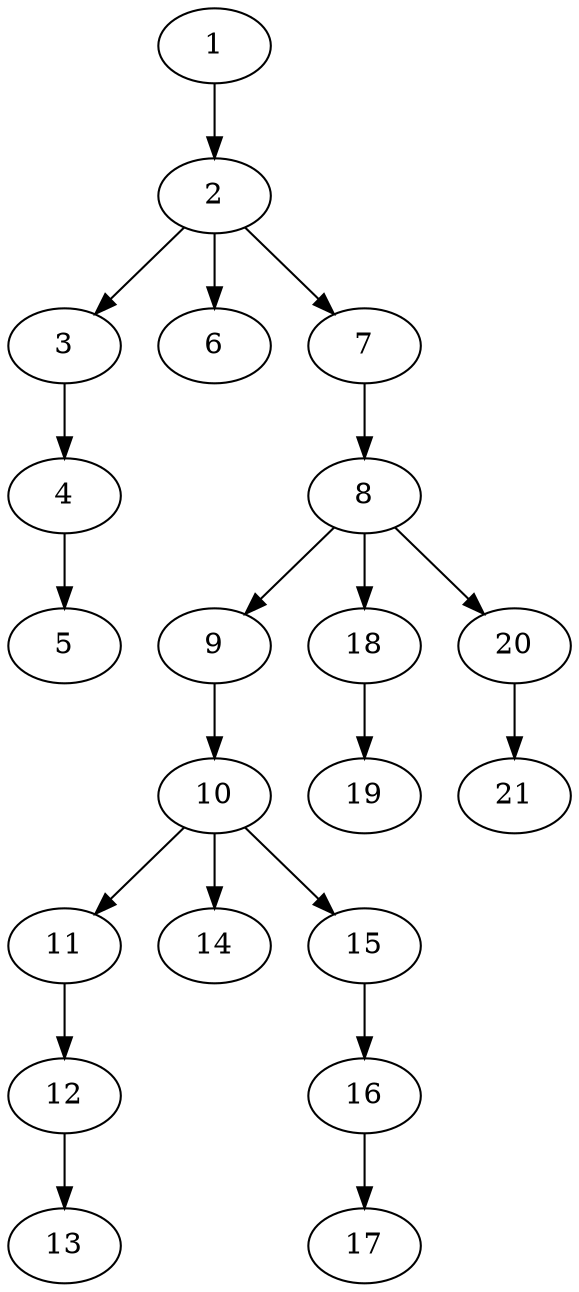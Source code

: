 strict digraph "" {
	1 -> 2;
	2 -> 3;
	2 -> 6;
	2 -> 7;
	3 -> 4;
	4 -> 5;
	7 -> 8;
	8 -> 9;
	8 -> 18;
	8 -> 20;
	9 -> 10;
	10 -> 11;
	10 -> 14;
	10 -> 15;
	11 -> 12;
	12 -> 13;
	15 -> 16;
	16 -> 17;
	18 -> 19;
	20 -> 21;
}
